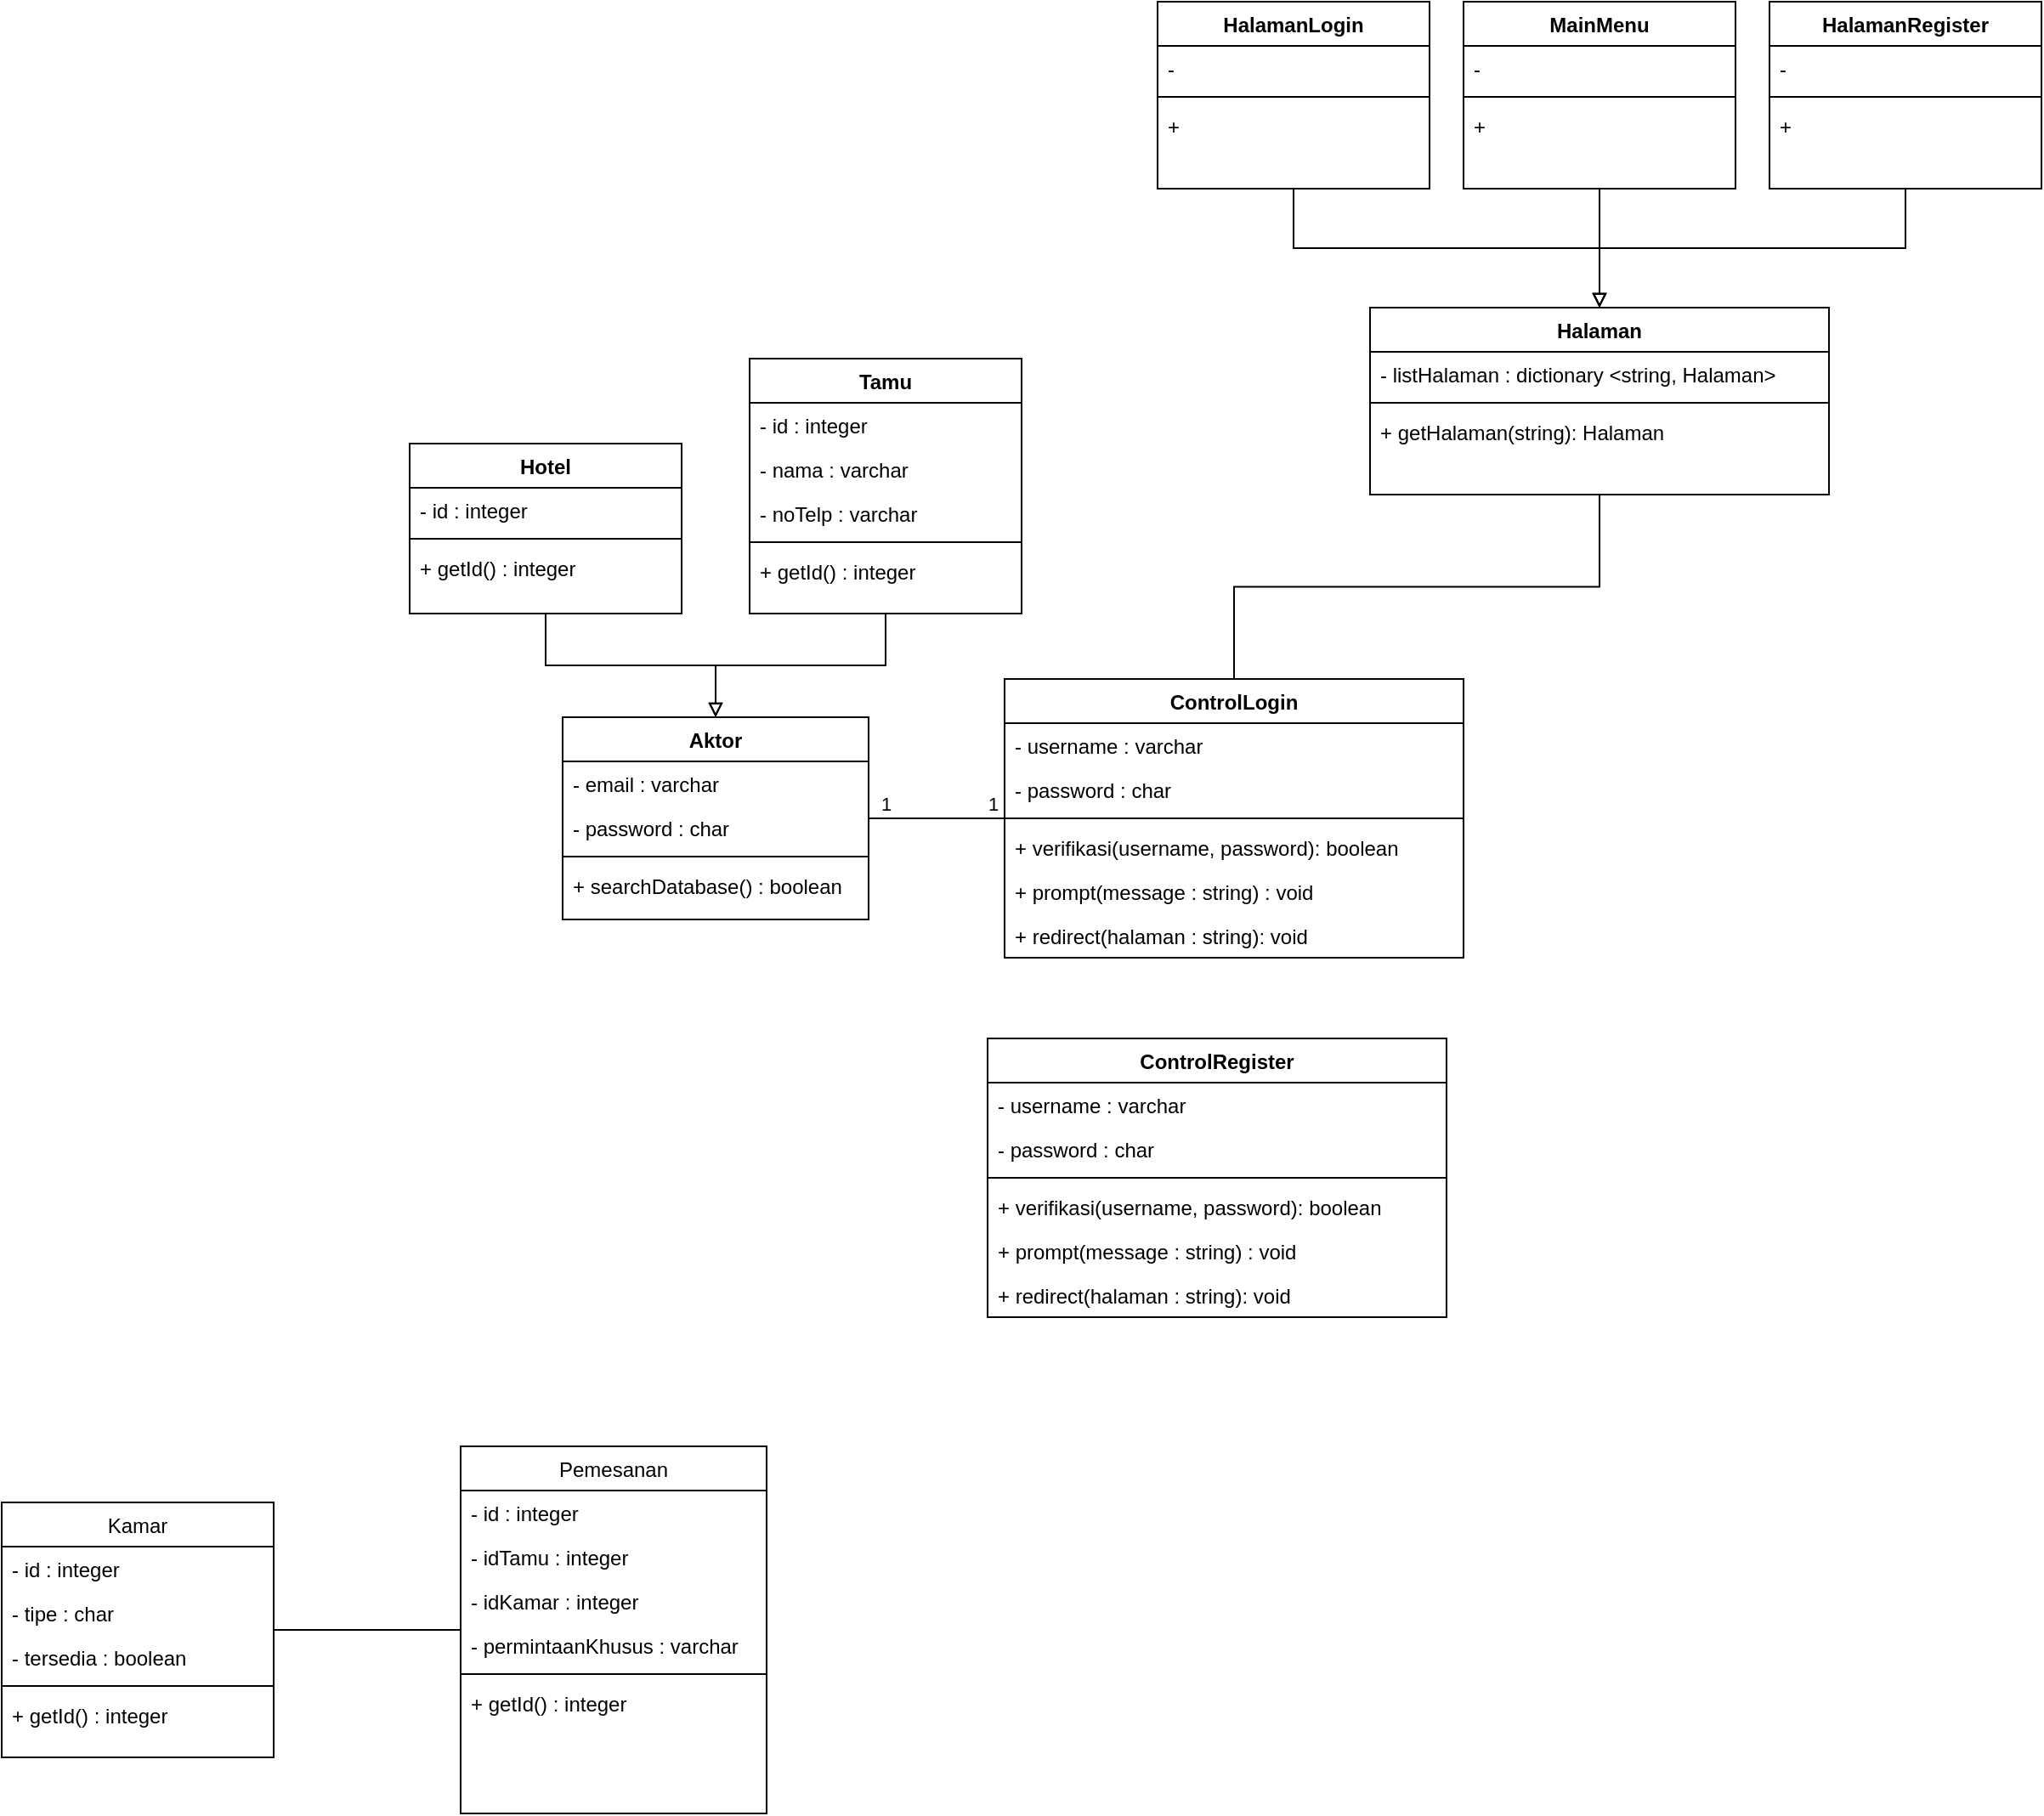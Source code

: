 <mxfile version="17.4.5" type="github">
  <diagram id="C5RBs43oDa-KdzZeNtuy" name="Page-1">
    <mxGraphModel dx="2012" dy="1776" grid="1" gridSize="10" guides="1" tooltips="1" connect="1" arrows="1" fold="1" page="1" pageScale="1" pageWidth="827" pageHeight="1169" math="0" shadow="0">
      <root>
        <mxCell id="WIyWlLk6GJQsqaUBKTNV-0" />
        <mxCell id="WIyWlLk6GJQsqaUBKTNV-1" parent="WIyWlLk6GJQsqaUBKTNV-0" />
        <mxCell id="zkfFHV4jXpPFQw0GAbJ--0" value="Aktor" style="swimlane;fontStyle=1;align=center;verticalAlign=top;childLayout=stackLayout;horizontal=1;startSize=26;horizontalStack=0;resizeParent=1;resizeLast=0;collapsible=1;marginBottom=0;rounded=0;shadow=0;strokeWidth=1;" parent="WIyWlLk6GJQsqaUBKTNV-1" vertex="1">
          <mxGeometry x="40" y="-69" width="180" height="119" as="geometry">
            <mxRectangle x="230" y="140" width="160" height="26" as="alternateBounds" />
          </mxGeometry>
        </mxCell>
        <mxCell id="zkfFHV4jXpPFQw0GAbJ--1" value="- email : varchar" style="text;align=left;verticalAlign=top;spacingLeft=4;spacingRight=4;overflow=hidden;rotatable=0;points=[[0,0.5],[1,0.5]];portConstraint=eastwest;" parent="zkfFHV4jXpPFQw0GAbJ--0" vertex="1">
          <mxGeometry y="26" width="180" height="26" as="geometry" />
        </mxCell>
        <mxCell id="zkfFHV4jXpPFQw0GAbJ--2" value="- password : char" style="text;align=left;verticalAlign=top;spacingLeft=4;spacingRight=4;overflow=hidden;rotatable=0;points=[[0,0.5],[1,0.5]];portConstraint=eastwest;rounded=0;shadow=0;html=0;" parent="zkfFHV4jXpPFQw0GAbJ--0" vertex="1">
          <mxGeometry y="52" width="180" height="26" as="geometry" />
        </mxCell>
        <mxCell id="zkfFHV4jXpPFQw0GAbJ--4" value="" style="line;html=1;strokeWidth=1;align=left;verticalAlign=middle;spacingTop=-1;spacingLeft=3;spacingRight=3;rotatable=0;labelPosition=right;points=[];portConstraint=eastwest;" parent="zkfFHV4jXpPFQw0GAbJ--0" vertex="1">
          <mxGeometry y="78" width="180" height="8" as="geometry" />
        </mxCell>
        <mxCell id="zkfFHV4jXpPFQw0GAbJ--5" value="+ searchDatabase() : boolean" style="text;align=left;verticalAlign=top;spacingLeft=4;spacingRight=4;overflow=hidden;rotatable=0;points=[[0,0.5],[1,0.5]];portConstraint=eastwest;" parent="zkfFHV4jXpPFQw0GAbJ--0" vertex="1">
          <mxGeometry y="86" width="180" height="26" as="geometry" />
        </mxCell>
        <mxCell id="2ihDt4EkYm3BEc5J18N9-20" style="edgeStyle=orthogonalEdgeStyle;rounded=0;orthogonalLoop=1;jettySize=auto;html=1;endArrow=block;endFill=0;" edge="1" parent="WIyWlLk6GJQsqaUBKTNV-1" source="zkfFHV4jXpPFQw0GAbJ--13" target="zkfFHV4jXpPFQw0GAbJ--0">
          <mxGeometry relative="1" as="geometry" />
        </mxCell>
        <mxCell id="zkfFHV4jXpPFQw0GAbJ--13" value="Tamu" style="swimlane;fontStyle=1;align=center;verticalAlign=top;childLayout=stackLayout;horizontal=1;startSize=26;horizontalStack=0;resizeParent=1;resizeLast=0;collapsible=1;marginBottom=0;rounded=0;shadow=0;strokeWidth=1;" parent="WIyWlLk6GJQsqaUBKTNV-1" vertex="1">
          <mxGeometry x="150" y="-280" width="160" height="150" as="geometry">
            <mxRectangle x="340" y="380" width="170" height="26" as="alternateBounds" />
          </mxGeometry>
        </mxCell>
        <mxCell id="zkfFHV4jXpPFQw0GAbJ--14" value="- id : integer" style="text;align=left;verticalAlign=top;spacingLeft=4;spacingRight=4;overflow=hidden;rotatable=0;points=[[0,0.5],[1,0.5]];portConstraint=eastwest;" parent="zkfFHV4jXpPFQw0GAbJ--13" vertex="1">
          <mxGeometry y="26" width="160" height="26" as="geometry" />
        </mxCell>
        <mxCell id="Ca80WvJ0DW5EZiAlUuhT-8" value="- nama : varchar" style="text;align=left;verticalAlign=top;spacingLeft=4;spacingRight=4;overflow=hidden;rotatable=0;points=[[0,0.5],[1,0.5]];portConstraint=eastwest;" parent="zkfFHV4jXpPFQw0GAbJ--13" vertex="1">
          <mxGeometry y="52" width="160" height="26" as="geometry" />
        </mxCell>
        <mxCell id="Ca80WvJ0DW5EZiAlUuhT-2" value="- noTelp : varchar" style="text;align=left;verticalAlign=top;spacingLeft=4;spacingRight=4;overflow=hidden;rotatable=0;points=[[0,0.5],[1,0.5]];portConstraint=eastwest;" parent="zkfFHV4jXpPFQw0GAbJ--13" vertex="1">
          <mxGeometry y="78" width="160" height="26" as="geometry" />
        </mxCell>
        <mxCell id="zkfFHV4jXpPFQw0GAbJ--15" value="" style="line;html=1;strokeWidth=1;align=left;verticalAlign=middle;spacingTop=-1;spacingLeft=3;spacingRight=3;rotatable=0;labelPosition=right;points=[];portConstraint=eastwest;" parent="zkfFHV4jXpPFQw0GAbJ--13" vertex="1">
          <mxGeometry y="104" width="160" height="8" as="geometry" />
        </mxCell>
        <mxCell id="Ca80WvJ0DW5EZiAlUuhT-5" value="+ getId() : integer" style="text;align=left;verticalAlign=top;spacingLeft=4;spacingRight=4;overflow=hidden;rotatable=0;points=[[0,0.5],[1,0.5]];portConstraint=eastwest;" parent="zkfFHV4jXpPFQw0GAbJ--13" vertex="1">
          <mxGeometry y="112" width="160" height="26" as="geometry" />
        </mxCell>
        <mxCell id="Ca80WvJ0DW5EZiAlUuhT-32" style="edgeStyle=orthogonalEdgeStyle;rounded=0;orthogonalLoop=1;jettySize=auto;html=1;endArrow=none;endFill=0;" parent="WIyWlLk6GJQsqaUBKTNV-1" source="zkfFHV4jXpPFQw0GAbJ--17" target="Ca80WvJ0DW5EZiAlUuhT-22" edge="1">
          <mxGeometry relative="1" as="geometry" />
        </mxCell>
        <mxCell id="zkfFHV4jXpPFQw0GAbJ--17" value="Pemesanan" style="swimlane;fontStyle=0;align=center;verticalAlign=top;childLayout=stackLayout;horizontal=1;startSize=26;horizontalStack=0;resizeParent=1;resizeLast=0;collapsible=1;marginBottom=0;rounded=0;shadow=0;strokeWidth=1;" parent="WIyWlLk6GJQsqaUBKTNV-1" vertex="1">
          <mxGeometry x="-20" y="360" width="180" height="216" as="geometry">
            <mxRectangle x="550" y="140" width="160" height="26" as="alternateBounds" />
          </mxGeometry>
        </mxCell>
        <mxCell id="zkfFHV4jXpPFQw0GAbJ--18" value="- id : integer" style="text;align=left;verticalAlign=top;spacingLeft=4;spacingRight=4;overflow=hidden;rotatable=0;points=[[0,0.5],[1,0.5]];portConstraint=eastwest;" parent="zkfFHV4jXpPFQw0GAbJ--17" vertex="1">
          <mxGeometry y="26" width="180" height="26" as="geometry" />
        </mxCell>
        <mxCell id="zkfFHV4jXpPFQw0GAbJ--19" value="- idTamu : integer" style="text;align=left;verticalAlign=top;spacingLeft=4;spacingRight=4;overflow=hidden;rotatable=0;points=[[0,0.5],[1,0.5]];portConstraint=eastwest;rounded=0;shadow=0;html=0;" parent="zkfFHV4jXpPFQw0GAbJ--17" vertex="1">
          <mxGeometry y="52" width="180" height="26" as="geometry" />
        </mxCell>
        <mxCell id="zkfFHV4jXpPFQw0GAbJ--20" value="- idKamar : integer" style="text;align=left;verticalAlign=top;spacingLeft=4;spacingRight=4;overflow=hidden;rotatable=0;points=[[0,0.5],[1,0.5]];portConstraint=eastwest;rounded=0;shadow=0;html=0;" parent="zkfFHV4jXpPFQw0GAbJ--17" vertex="1">
          <mxGeometry y="78" width="180" height="26" as="geometry" />
        </mxCell>
        <mxCell id="zkfFHV4jXpPFQw0GAbJ--21" value="- permintaanKhusus : varchar" style="text;align=left;verticalAlign=top;spacingLeft=4;spacingRight=4;overflow=hidden;rotatable=0;points=[[0,0.5],[1,0.5]];portConstraint=eastwest;rounded=0;shadow=0;html=0;" parent="zkfFHV4jXpPFQw0GAbJ--17" vertex="1">
          <mxGeometry y="104" width="180" height="26" as="geometry" />
        </mxCell>
        <mxCell id="zkfFHV4jXpPFQw0GAbJ--23" value="" style="line;html=1;strokeWidth=1;align=left;verticalAlign=middle;spacingTop=-1;spacingLeft=3;spacingRight=3;rotatable=0;labelPosition=right;points=[];portConstraint=eastwest;" parent="zkfFHV4jXpPFQw0GAbJ--17" vertex="1">
          <mxGeometry y="130" width="180" height="8" as="geometry" />
        </mxCell>
        <mxCell id="zkfFHV4jXpPFQw0GAbJ--24" value="+ getId() : integer" style="text;align=left;verticalAlign=top;spacingLeft=4;spacingRight=4;overflow=hidden;rotatable=0;points=[[0,0.5],[1,0.5]];portConstraint=eastwest;" parent="zkfFHV4jXpPFQw0GAbJ--17" vertex="1">
          <mxGeometry y="138" width="180" height="26" as="geometry" />
        </mxCell>
        <mxCell id="2ihDt4EkYm3BEc5J18N9-19" style="edgeStyle=orthogonalEdgeStyle;rounded=0;orthogonalLoop=1;jettySize=auto;html=1;endArrow=block;endFill=0;" edge="1" parent="WIyWlLk6GJQsqaUBKTNV-1" source="Ca80WvJ0DW5EZiAlUuhT-9" target="zkfFHV4jXpPFQw0GAbJ--0">
          <mxGeometry relative="1" as="geometry" />
        </mxCell>
        <mxCell id="Ca80WvJ0DW5EZiAlUuhT-9" value="Hotel" style="swimlane;fontStyle=1;align=center;verticalAlign=top;childLayout=stackLayout;horizontal=1;startSize=26;horizontalStack=0;resizeParent=1;resizeLast=0;collapsible=1;marginBottom=0;rounded=0;shadow=0;strokeWidth=1;" parent="WIyWlLk6GJQsqaUBKTNV-1" vertex="1">
          <mxGeometry x="-50" y="-230" width="160" height="100" as="geometry">
            <mxRectangle x="340" y="380" width="170" height="26" as="alternateBounds" />
          </mxGeometry>
        </mxCell>
        <mxCell id="Ca80WvJ0DW5EZiAlUuhT-10" value="- id : integer" style="text;align=left;verticalAlign=top;spacingLeft=4;spacingRight=4;overflow=hidden;rotatable=0;points=[[0,0.5],[1,0.5]];portConstraint=eastwest;" parent="Ca80WvJ0DW5EZiAlUuhT-9" vertex="1">
          <mxGeometry y="26" width="160" height="26" as="geometry" />
        </mxCell>
        <mxCell id="Ca80WvJ0DW5EZiAlUuhT-14" value="" style="line;html=1;strokeWidth=1;align=left;verticalAlign=middle;spacingTop=-1;spacingLeft=3;spacingRight=3;rotatable=0;labelPosition=right;points=[];portConstraint=eastwest;" parent="Ca80WvJ0DW5EZiAlUuhT-9" vertex="1">
          <mxGeometry y="52" width="160" height="8" as="geometry" />
        </mxCell>
        <mxCell id="Ca80WvJ0DW5EZiAlUuhT-15" value="+ getId() : integer" style="text;align=left;verticalAlign=top;spacingLeft=4;spacingRight=4;overflow=hidden;rotatable=0;points=[[0,0.5],[1,0.5]];portConstraint=eastwest;" parent="Ca80WvJ0DW5EZiAlUuhT-9" vertex="1">
          <mxGeometry y="60" width="160" height="26" as="geometry" />
        </mxCell>
        <mxCell id="Ca80WvJ0DW5EZiAlUuhT-22" value="Kamar" style="swimlane;fontStyle=0;align=center;verticalAlign=top;childLayout=stackLayout;horizontal=1;startSize=26;horizontalStack=0;resizeParent=1;resizeLast=0;collapsible=1;marginBottom=0;rounded=0;shadow=0;strokeWidth=1;" parent="WIyWlLk6GJQsqaUBKTNV-1" vertex="1">
          <mxGeometry x="-290" y="393" width="160" height="150" as="geometry">
            <mxRectangle x="550" y="140" width="160" height="26" as="alternateBounds" />
          </mxGeometry>
        </mxCell>
        <mxCell id="Ca80WvJ0DW5EZiAlUuhT-23" value="- id : integer" style="text;align=left;verticalAlign=top;spacingLeft=4;spacingRight=4;overflow=hidden;rotatable=0;points=[[0,0.5],[1,0.5]];portConstraint=eastwest;" parent="Ca80WvJ0DW5EZiAlUuhT-22" vertex="1">
          <mxGeometry y="26" width="160" height="26" as="geometry" />
        </mxCell>
        <mxCell id="Ca80WvJ0DW5EZiAlUuhT-24" value="- tipe : char" style="text;align=left;verticalAlign=top;spacingLeft=4;spacingRight=4;overflow=hidden;rotatable=0;points=[[0,0.5],[1,0.5]];portConstraint=eastwest;rounded=0;shadow=0;html=0;" parent="Ca80WvJ0DW5EZiAlUuhT-22" vertex="1">
          <mxGeometry y="52" width="160" height="26" as="geometry" />
        </mxCell>
        <mxCell id="Ca80WvJ0DW5EZiAlUuhT-25" value="- tersedia : boolean" style="text;align=left;verticalAlign=top;spacingLeft=4;spacingRight=4;overflow=hidden;rotatable=0;points=[[0,0.5],[1,0.5]];portConstraint=eastwest;rounded=0;shadow=0;html=0;" parent="Ca80WvJ0DW5EZiAlUuhT-22" vertex="1">
          <mxGeometry y="78" width="160" height="26" as="geometry" />
        </mxCell>
        <mxCell id="Ca80WvJ0DW5EZiAlUuhT-28" value="" style="line;html=1;strokeWidth=1;align=left;verticalAlign=middle;spacingTop=-1;spacingLeft=3;spacingRight=3;rotatable=0;labelPosition=right;points=[];portConstraint=eastwest;" parent="Ca80WvJ0DW5EZiAlUuhT-22" vertex="1">
          <mxGeometry y="104" width="160" height="8" as="geometry" />
        </mxCell>
        <mxCell id="Ca80WvJ0DW5EZiAlUuhT-29" value="+ getId() : integer" style="text;align=left;verticalAlign=top;spacingLeft=4;spacingRight=4;overflow=hidden;rotatable=0;points=[[0,0.5],[1,0.5]];portConstraint=eastwest;" parent="Ca80WvJ0DW5EZiAlUuhT-22" vertex="1">
          <mxGeometry y="112" width="160" height="26" as="geometry" />
        </mxCell>
        <mxCell id="2ihDt4EkYm3BEc5J18N9-16" style="edgeStyle=orthogonalEdgeStyle;rounded=0;orthogonalLoop=1;jettySize=auto;html=1;endArrow=none;endFill=0;" edge="1" parent="WIyWlLk6GJQsqaUBKTNV-1" source="2ihDt4EkYm3BEc5J18N9-0" target="zkfFHV4jXpPFQw0GAbJ--0">
          <mxGeometry relative="1" as="geometry" />
        </mxCell>
        <mxCell id="2ihDt4EkYm3BEc5J18N9-17" value="1" style="edgeLabel;html=1;align=center;verticalAlign=middle;resizable=0;points=[];" vertex="1" connectable="0" parent="2ihDt4EkYm3BEc5J18N9-16">
          <mxGeometry x="0.349" y="-2" relative="1" as="geometry">
            <mxPoint x="-16" y="-7" as="offset" />
          </mxGeometry>
        </mxCell>
        <mxCell id="2ihDt4EkYm3BEc5J18N9-18" value="1" style="edgeLabel;html=1;align=center;verticalAlign=middle;resizable=0;points=[];" vertex="1" connectable="0" parent="2ihDt4EkYm3BEc5J18N9-16">
          <mxGeometry x="-0.661" y="-2" relative="1" as="geometry">
            <mxPoint x="6" y="-7" as="offset" />
          </mxGeometry>
        </mxCell>
        <mxCell id="2ihDt4EkYm3BEc5J18N9-51" style="edgeStyle=orthogonalEdgeStyle;rounded=0;orthogonalLoop=1;jettySize=auto;html=1;startArrow=none;startFill=0;endArrow=none;endFill=0;" edge="1" parent="WIyWlLk6GJQsqaUBKTNV-1" source="2ihDt4EkYm3BEc5J18N9-0" target="2ihDt4EkYm3BEc5J18N9-28">
          <mxGeometry relative="1" as="geometry" />
        </mxCell>
        <mxCell id="2ihDt4EkYm3BEc5J18N9-0" value="ControlLogin" style="swimlane;fontStyle=1;align=center;verticalAlign=top;childLayout=stackLayout;horizontal=1;startSize=26;horizontalStack=0;resizeParent=1;resizeLast=0;collapsible=1;marginBottom=0;rounded=0;shadow=0;strokeWidth=1;" vertex="1" parent="WIyWlLk6GJQsqaUBKTNV-1">
          <mxGeometry x="300" y="-91.5" width="270" height="164" as="geometry">
            <mxRectangle x="340" y="380" width="170" height="26" as="alternateBounds" />
          </mxGeometry>
        </mxCell>
        <mxCell id="2ihDt4EkYm3BEc5J18N9-1" value="- username : varchar" style="text;align=left;verticalAlign=top;spacingLeft=4;spacingRight=4;overflow=hidden;rotatable=0;points=[[0,0.5],[1,0.5]];portConstraint=eastwest;" vertex="1" parent="2ihDt4EkYm3BEc5J18N9-0">
          <mxGeometry y="26" width="270" height="26" as="geometry" />
        </mxCell>
        <mxCell id="2ihDt4EkYm3BEc5J18N9-2" value="- password : char" style="text;align=left;verticalAlign=top;spacingLeft=4;spacingRight=4;overflow=hidden;rotatable=0;points=[[0,0.5],[1,0.5]];portConstraint=eastwest;" vertex="1" parent="2ihDt4EkYm3BEc5J18N9-0">
          <mxGeometry y="52" width="270" height="26" as="geometry" />
        </mxCell>
        <mxCell id="2ihDt4EkYm3BEc5J18N9-5" value="" style="line;html=1;strokeWidth=1;align=left;verticalAlign=middle;spacingTop=-1;spacingLeft=3;spacingRight=3;rotatable=0;labelPosition=right;points=[];portConstraint=eastwest;" vertex="1" parent="2ihDt4EkYm3BEc5J18N9-0">
          <mxGeometry y="78" width="270" height="8" as="geometry" />
        </mxCell>
        <mxCell id="2ihDt4EkYm3BEc5J18N9-6" value="+ verifikasi(username, password): boolean" style="text;align=left;verticalAlign=top;spacingLeft=4;spacingRight=4;overflow=hidden;rotatable=0;points=[[0,0.5],[1,0.5]];portConstraint=eastwest;" vertex="1" parent="2ihDt4EkYm3BEc5J18N9-0">
          <mxGeometry y="86" width="270" height="26" as="geometry" />
        </mxCell>
        <mxCell id="2ihDt4EkYm3BEc5J18N9-14" value="+ prompt(message : string) : void" style="text;align=left;verticalAlign=top;spacingLeft=4;spacingRight=4;overflow=hidden;rotatable=0;points=[[0,0.5],[1,0.5]];portConstraint=eastwest;" vertex="1" parent="2ihDt4EkYm3BEc5J18N9-0">
          <mxGeometry y="112" width="270" height="26" as="geometry" />
        </mxCell>
        <mxCell id="2ihDt4EkYm3BEc5J18N9-15" value="+ redirect(halaman : string): void" style="text;align=left;verticalAlign=top;spacingLeft=4;spacingRight=4;overflow=hidden;rotatable=0;points=[[0,0.5],[1,0.5]];portConstraint=eastwest;" vertex="1" parent="2ihDt4EkYm3BEc5J18N9-0">
          <mxGeometry y="138" width="270" height="26" as="geometry" />
        </mxCell>
        <mxCell id="2ihDt4EkYm3BEc5J18N9-21" value="ControlRegister" style="swimlane;fontStyle=1;align=center;verticalAlign=top;childLayout=stackLayout;horizontal=1;startSize=26;horizontalStack=0;resizeParent=1;resizeLast=0;collapsible=1;marginBottom=0;rounded=0;shadow=0;strokeWidth=1;" vertex="1" parent="WIyWlLk6GJQsqaUBKTNV-1">
          <mxGeometry x="290" y="120" width="270" height="164" as="geometry">
            <mxRectangle x="340" y="380" width="170" height="26" as="alternateBounds" />
          </mxGeometry>
        </mxCell>
        <mxCell id="2ihDt4EkYm3BEc5J18N9-22" value="- username : varchar" style="text;align=left;verticalAlign=top;spacingLeft=4;spacingRight=4;overflow=hidden;rotatable=0;points=[[0,0.5],[1,0.5]];portConstraint=eastwest;" vertex="1" parent="2ihDt4EkYm3BEc5J18N9-21">
          <mxGeometry y="26" width="270" height="26" as="geometry" />
        </mxCell>
        <mxCell id="2ihDt4EkYm3BEc5J18N9-23" value="- password : char" style="text;align=left;verticalAlign=top;spacingLeft=4;spacingRight=4;overflow=hidden;rotatable=0;points=[[0,0.5],[1,0.5]];portConstraint=eastwest;" vertex="1" parent="2ihDt4EkYm3BEc5J18N9-21">
          <mxGeometry y="52" width="270" height="26" as="geometry" />
        </mxCell>
        <mxCell id="2ihDt4EkYm3BEc5J18N9-24" value="" style="line;html=1;strokeWidth=1;align=left;verticalAlign=middle;spacingTop=-1;spacingLeft=3;spacingRight=3;rotatable=0;labelPosition=right;points=[];portConstraint=eastwest;" vertex="1" parent="2ihDt4EkYm3BEc5J18N9-21">
          <mxGeometry y="78" width="270" height="8" as="geometry" />
        </mxCell>
        <mxCell id="2ihDt4EkYm3BEc5J18N9-25" value="+ verifikasi(username, password): boolean" style="text;align=left;verticalAlign=top;spacingLeft=4;spacingRight=4;overflow=hidden;rotatable=0;points=[[0,0.5],[1,0.5]];portConstraint=eastwest;" vertex="1" parent="2ihDt4EkYm3BEc5J18N9-21">
          <mxGeometry y="86" width="270" height="26" as="geometry" />
        </mxCell>
        <mxCell id="2ihDt4EkYm3BEc5J18N9-26" value="+ prompt(message : string) : void" style="text;align=left;verticalAlign=top;spacingLeft=4;spacingRight=4;overflow=hidden;rotatable=0;points=[[0,0.5],[1,0.5]];portConstraint=eastwest;" vertex="1" parent="2ihDt4EkYm3BEc5J18N9-21">
          <mxGeometry y="112" width="270" height="26" as="geometry" />
        </mxCell>
        <mxCell id="2ihDt4EkYm3BEc5J18N9-27" value="+ redirect(halaman : string): void" style="text;align=left;verticalAlign=top;spacingLeft=4;spacingRight=4;overflow=hidden;rotatable=0;points=[[0,0.5],[1,0.5]];portConstraint=eastwest;" vertex="1" parent="2ihDt4EkYm3BEc5J18N9-21">
          <mxGeometry y="138" width="270" height="26" as="geometry" />
        </mxCell>
        <mxCell id="2ihDt4EkYm3BEc5J18N9-35" style="edgeStyle=orthogonalEdgeStyle;rounded=0;orthogonalLoop=1;jettySize=auto;html=1;startArrow=block;startFill=0;endArrow=none;endFill=0;" edge="1" parent="WIyWlLk6GJQsqaUBKTNV-1" source="2ihDt4EkYm3BEc5J18N9-28" target="2ihDt4EkYm3BEc5J18N9-36">
          <mxGeometry relative="1" as="geometry">
            <mxPoint x="470" y="-100" as="targetPoint" />
          </mxGeometry>
        </mxCell>
        <mxCell id="2ihDt4EkYm3BEc5J18N9-28" value="Halaman" style="swimlane;fontStyle=1;align=center;verticalAlign=top;childLayout=stackLayout;horizontal=1;startSize=26;horizontalStack=0;resizeParent=1;resizeLast=0;collapsible=1;marginBottom=0;rounded=0;shadow=0;strokeWidth=1;" vertex="1" parent="WIyWlLk6GJQsqaUBKTNV-1">
          <mxGeometry x="515" y="-310" width="270" height="110" as="geometry">
            <mxRectangle x="340" y="380" width="170" height="26" as="alternateBounds" />
          </mxGeometry>
        </mxCell>
        <mxCell id="2ihDt4EkYm3BEc5J18N9-29" value="- listHalaman : dictionary &lt;string, Halaman&gt;" style="text;align=left;verticalAlign=top;spacingLeft=4;spacingRight=4;overflow=hidden;rotatable=0;points=[[0,0.5],[1,0.5]];portConstraint=eastwest;" vertex="1" parent="2ihDt4EkYm3BEc5J18N9-28">
          <mxGeometry y="26" width="270" height="26" as="geometry" />
        </mxCell>
        <mxCell id="2ihDt4EkYm3BEc5J18N9-31" value="" style="line;html=1;strokeWidth=1;align=left;verticalAlign=middle;spacingTop=-1;spacingLeft=3;spacingRight=3;rotatable=0;labelPosition=right;points=[];portConstraint=eastwest;" vertex="1" parent="2ihDt4EkYm3BEc5J18N9-28">
          <mxGeometry y="52" width="270" height="8" as="geometry" />
        </mxCell>
        <mxCell id="2ihDt4EkYm3BEc5J18N9-32" value="+ getHalaman(string): Halaman" style="text;align=left;verticalAlign=top;spacingLeft=4;spacingRight=4;overflow=hidden;rotatable=0;points=[[0,0.5],[1,0.5]];portConstraint=eastwest;" vertex="1" parent="2ihDt4EkYm3BEc5J18N9-28">
          <mxGeometry y="60" width="270" height="26" as="geometry" />
        </mxCell>
        <mxCell id="2ihDt4EkYm3BEc5J18N9-36" value="HalamanLogin" style="swimlane;fontStyle=1;align=center;verticalAlign=top;childLayout=stackLayout;horizontal=1;startSize=26;horizontalStack=0;resizeParent=1;resizeLast=0;collapsible=1;marginBottom=0;rounded=0;shadow=0;strokeWidth=1;" vertex="1" parent="WIyWlLk6GJQsqaUBKTNV-1">
          <mxGeometry x="390" y="-490" width="160" height="110" as="geometry">
            <mxRectangle x="340" y="380" width="170" height="26" as="alternateBounds" />
          </mxGeometry>
        </mxCell>
        <mxCell id="2ihDt4EkYm3BEc5J18N9-37" value="- " style="text;align=left;verticalAlign=top;spacingLeft=4;spacingRight=4;overflow=hidden;rotatable=0;points=[[0,0.5],[1,0.5]];portConstraint=eastwest;" vertex="1" parent="2ihDt4EkYm3BEc5J18N9-36">
          <mxGeometry y="26" width="160" height="26" as="geometry" />
        </mxCell>
        <mxCell id="2ihDt4EkYm3BEc5J18N9-38" value="" style="line;html=1;strokeWidth=1;align=left;verticalAlign=middle;spacingTop=-1;spacingLeft=3;spacingRight=3;rotatable=0;labelPosition=right;points=[];portConstraint=eastwest;" vertex="1" parent="2ihDt4EkYm3BEc5J18N9-36">
          <mxGeometry y="52" width="160" height="8" as="geometry" />
        </mxCell>
        <mxCell id="2ihDt4EkYm3BEc5J18N9-39" value="+ " style="text;align=left;verticalAlign=top;spacingLeft=4;spacingRight=4;overflow=hidden;rotatable=0;points=[[0,0.5],[1,0.5]];portConstraint=eastwest;" vertex="1" parent="2ihDt4EkYm3BEc5J18N9-36">
          <mxGeometry y="60" width="160" height="26" as="geometry" />
        </mxCell>
        <mxCell id="2ihDt4EkYm3BEc5J18N9-40" value="MainMenu" style="swimlane;fontStyle=1;align=center;verticalAlign=top;childLayout=stackLayout;horizontal=1;startSize=26;horizontalStack=0;resizeParent=1;resizeLast=0;collapsible=1;marginBottom=0;rounded=0;shadow=0;strokeWidth=1;" vertex="1" parent="WIyWlLk6GJQsqaUBKTNV-1">
          <mxGeometry x="570" y="-490" width="160" height="110" as="geometry">
            <mxRectangle x="340" y="380" width="170" height="26" as="alternateBounds" />
          </mxGeometry>
        </mxCell>
        <mxCell id="2ihDt4EkYm3BEc5J18N9-41" value="- " style="text;align=left;verticalAlign=top;spacingLeft=4;spacingRight=4;overflow=hidden;rotatable=0;points=[[0,0.5],[1,0.5]];portConstraint=eastwest;" vertex="1" parent="2ihDt4EkYm3BEc5J18N9-40">
          <mxGeometry y="26" width="160" height="26" as="geometry" />
        </mxCell>
        <mxCell id="2ihDt4EkYm3BEc5J18N9-42" value="" style="line;html=1;strokeWidth=1;align=left;verticalAlign=middle;spacingTop=-1;spacingLeft=3;spacingRight=3;rotatable=0;labelPosition=right;points=[];portConstraint=eastwest;" vertex="1" parent="2ihDt4EkYm3BEc5J18N9-40">
          <mxGeometry y="52" width="160" height="8" as="geometry" />
        </mxCell>
        <mxCell id="2ihDt4EkYm3BEc5J18N9-43" value="+ " style="text;align=left;verticalAlign=top;spacingLeft=4;spacingRight=4;overflow=hidden;rotatable=0;points=[[0,0.5],[1,0.5]];portConstraint=eastwest;" vertex="1" parent="2ihDt4EkYm3BEc5J18N9-40">
          <mxGeometry y="60" width="160" height="26" as="geometry" />
        </mxCell>
        <mxCell id="2ihDt4EkYm3BEc5J18N9-45" style="edgeStyle=orthogonalEdgeStyle;rounded=0;orthogonalLoop=1;jettySize=auto;html=1;startArrow=block;startFill=0;endArrow=none;endFill=0;" edge="1" parent="WIyWlLk6GJQsqaUBKTNV-1" source="2ihDt4EkYm3BEc5J18N9-28" target="2ihDt4EkYm3BEc5J18N9-46">
          <mxGeometry relative="1" as="geometry">
            <mxPoint x="480" y="-110" as="targetPoint" />
            <mxPoint x="615" y="-160" as="sourcePoint" />
          </mxGeometry>
        </mxCell>
        <mxCell id="2ihDt4EkYm3BEc5J18N9-46" value="HalamanRegister" style="swimlane;fontStyle=1;align=center;verticalAlign=top;childLayout=stackLayout;horizontal=1;startSize=26;horizontalStack=0;resizeParent=1;resizeLast=0;collapsible=1;marginBottom=0;rounded=0;shadow=0;strokeWidth=1;" vertex="1" parent="WIyWlLk6GJQsqaUBKTNV-1">
          <mxGeometry x="750" y="-490" width="160" height="110" as="geometry">
            <mxRectangle x="340" y="380" width="170" height="26" as="alternateBounds" />
          </mxGeometry>
        </mxCell>
        <mxCell id="2ihDt4EkYm3BEc5J18N9-47" value="- " style="text;align=left;verticalAlign=top;spacingLeft=4;spacingRight=4;overflow=hidden;rotatable=0;points=[[0,0.5],[1,0.5]];portConstraint=eastwest;" vertex="1" parent="2ihDt4EkYm3BEc5J18N9-46">
          <mxGeometry y="26" width="160" height="26" as="geometry" />
        </mxCell>
        <mxCell id="2ihDt4EkYm3BEc5J18N9-48" value="" style="line;html=1;strokeWidth=1;align=left;verticalAlign=middle;spacingTop=-1;spacingLeft=3;spacingRight=3;rotatable=0;labelPosition=right;points=[];portConstraint=eastwest;" vertex="1" parent="2ihDt4EkYm3BEc5J18N9-46">
          <mxGeometry y="52" width="160" height="8" as="geometry" />
        </mxCell>
        <mxCell id="2ihDt4EkYm3BEc5J18N9-49" value="+ " style="text;align=left;verticalAlign=top;spacingLeft=4;spacingRight=4;overflow=hidden;rotatable=0;points=[[0,0.5],[1,0.5]];portConstraint=eastwest;" vertex="1" parent="2ihDt4EkYm3BEc5J18N9-46">
          <mxGeometry y="60" width="160" height="26" as="geometry" />
        </mxCell>
        <mxCell id="2ihDt4EkYm3BEc5J18N9-50" style="edgeStyle=orthogonalEdgeStyle;rounded=0;orthogonalLoop=1;jettySize=auto;html=1;startArrow=block;startFill=0;endArrow=none;endFill=0;" edge="1" parent="WIyWlLk6GJQsqaUBKTNV-1" source="2ihDt4EkYm3BEc5J18N9-28" target="2ihDt4EkYm3BEc5J18N9-40">
          <mxGeometry relative="1" as="geometry">
            <mxPoint x="840" y="-110" as="targetPoint" />
            <mxPoint x="655" y="-190" as="sourcePoint" />
          </mxGeometry>
        </mxCell>
      </root>
    </mxGraphModel>
  </diagram>
</mxfile>
